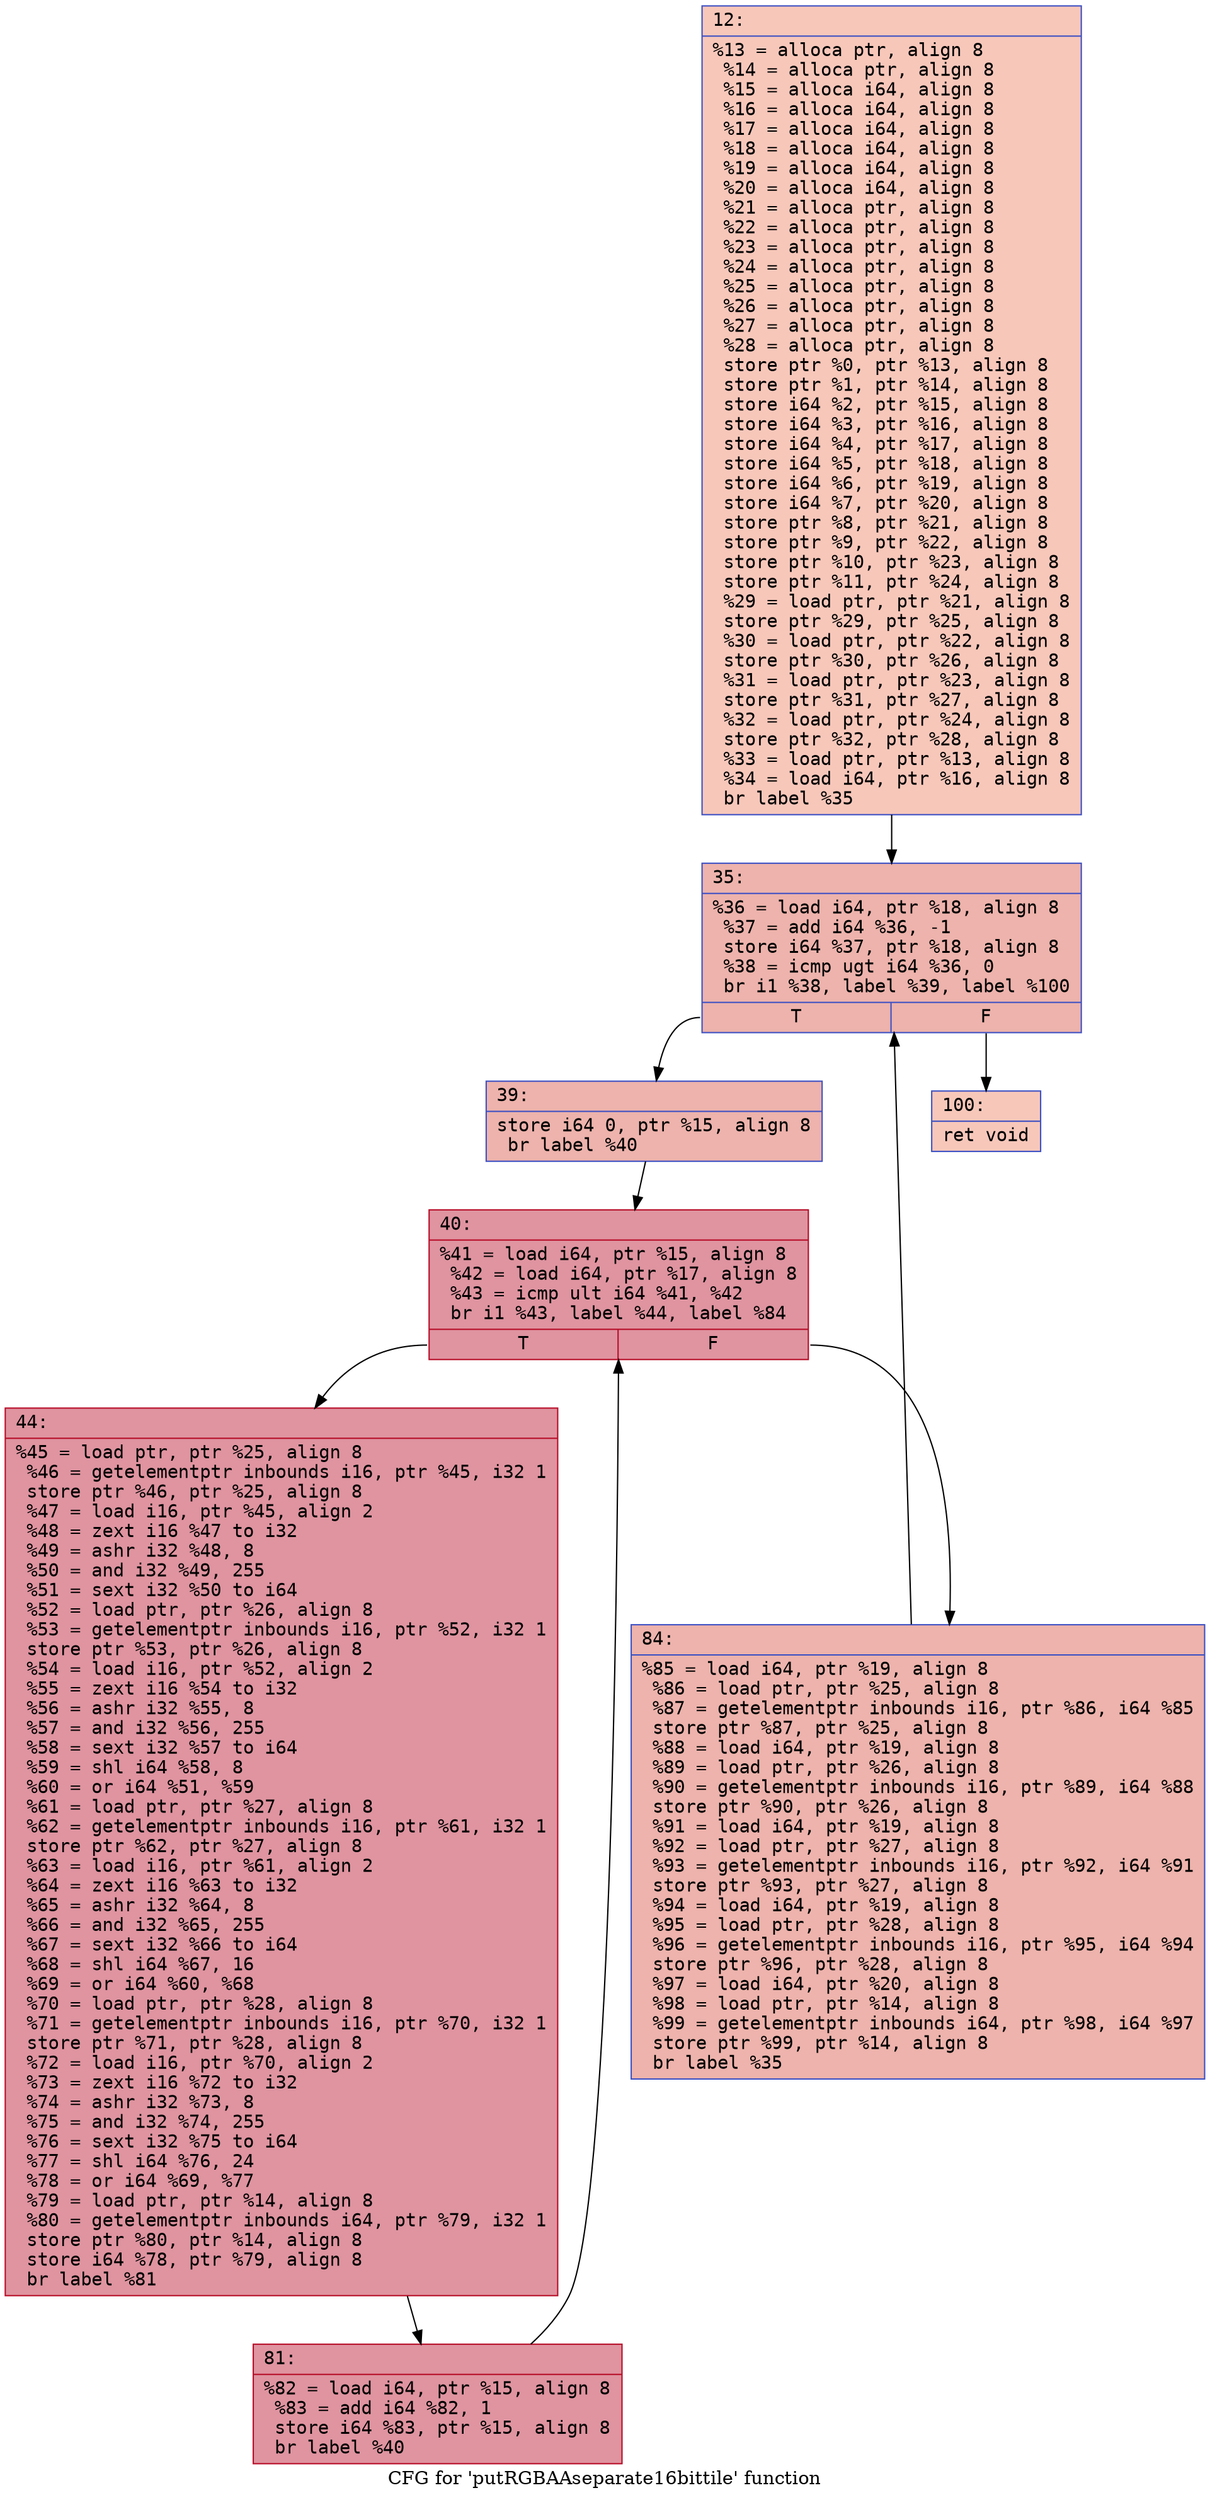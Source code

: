 digraph "CFG for 'putRGBAAseparate16bittile' function" {
	label="CFG for 'putRGBAAseparate16bittile' function";

	Node0x600002a20500 [shape=record,color="#3d50c3ff", style=filled, fillcolor="#ec7f6370" fontname="Courier",label="{12:\l|  %13 = alloca ptr, align 8\l  %14 = alloca ptr, align 8\l  %15 = alloca i64, align 8\l  %16 = alloca i64, align 8\l  %17 = alloca i64, align 8\l  %18 = alloca i64, align 8\l  %19 = alloca i64, align 8\l  %20 = alloca i64, align 8\l  %21 = alloca ptr, align 8\l  %22 = alloca ptr, align 8\l  %23 = alloca ptr, align 8\l  %24 = alloca ptr, align 8\l  %25 = alloca ptr, align 8\l  %26 = alloca ptr, align 8\l  %27 = alloca ptr, align 8\l  %28 = alloca ptr, align 8\l  store ptr %0, ptr %13, align 8\l  store ptr %1, ptr %14, align 8\l  store i64 %2, ptr %15, align 8\l  store i64 %3, ptr %16, align 8\l  store i64 %4, ptr %17, align 8\l  store i64 %5, ptr %18, align 8\l  store i64 %6, ptr %19, align 8\l  store i64 %7, ptr %20, align 8\l  store ptr %8, ptr %21, align 8\l  store ptr %9, ptr %22, align 8\l  store ptr %10, ptr %23, align 8\l  store ptr %11, ptr %24, align 8\l  %29 = load ptr, ptr %21, align 8\l  store ptr %29, ptr %25, align 8\l  %30 = load ptr, ptr %22, align 8\l  store ptr %30, ptr %26, align 8\l  %31 = load ptr, ptr %23, align 8\l  store ptr %31, ptr %27, align 8\l  %32 = load ptr, ptr %24, align 8\l  store ptr %32, ptr %28, align 8\l  %33 = load ptr, ptr %13, align 8\l  %34 = load i64, ptr %16, align 8\l  br label %35\l}"];
	Node0x600002a20500 -> Node0x600002a20550[tooltip="12 -> 35\nProbability 100.00%" ];
	Node0x600002a20550 [shape=record,color="#3d50c3ff", style=filled, fillcolor="#d6524470" fontname="Courier",label="{35:\l|  %36 = load i64, ptr %18, align 8\l  %37 = add i64 %36, -1\l  store i64 %37, ptr %18, align 8\l  %38 = icmp ugt i64 %36, 0\l  br i1 %38, label %39, label %100\l|{<s0>T|<s1>F}}"];
	Node0x600002a20550:s0 -> Node0x600002a205a0[tooltip="35 -> 39\nProbability 96.88%" ];
	Node0x600002a20550:s1 -> Node0x600002a20730[tooltip="35 -> 100\nProbability 3.12%" ];
	Node0x600002a205a0 [shape=record,color="#3d50c3ff", style=filled, fillcolor="#d6524470" fontname="Courier",label="{39:\l|  store i64 0, ptr %15, align 8\l  br label %40\l}"];
	Node0x600002a205a0 -> Node0x600002a205f0[tooltip="39 -> 40\nProbability 100.00%" ];
	Node0x600002a205f0 [shape=record,color="#b70d28ff", style=filled, fillcolor="#b70d2870" fontname="Courier",label="{40:\l|  %41 = load i64, ptr %15, align 8\l  %42 = load i64, ptr %17, align 8\l  %43 = icmp ult i64 %41, %42\l  br i1 %43, label %44, label %84\l|{<s0>T|<s1>F}}"];
	Node0x600002a205f0:s0 -> Node0x600002a20640[tooltip="40 -> 44\nProbability 96.88%" ];
	Node0x600002a205f0:s1 -> Node0x600002a206e0[tooltip="40 -> 84\nProbability 3.12%" ];
	Node0x600002a20640 [shape=record,color="#b70d28ff", style=filled, fillcolor="#b70d2870" fontname="Courier",label="{44:\l|  %45 = load ptr, ptr %25, align 8\l  %46 = getelementptr inbounds i16, ptr %45, i32 1\l  store ptr %46, ptr %25, align 8\l  %47 = load i16, ptr %45, align 2\l  %48 = zext i16 %47 to i32\l  %49 = ashr i32 %48, 8\l  %50 = and i32 %49, 255\l  %51 = sext i32 %50 to i64\l  %52 = load ptr, ptr %26, align 8\l  %53 = getelementptr inbounds i16, ptr %52, i32 1\l  store ptr %53, ptr %26, align 8\l  %54 = load i16, ptr %52, align 2\l  %55 = zext i16 %54 to i32\l  %56 = ashr i32 %55, 8\l  %57 = and i32 %56, 255\l  %58 = sext i32 %57 to i64\l  %59 = shl i64 %58, 8\l  %60 = or i64 %51, %59\l  %61 = load ptr, ptr %27, align 8\l  %62 = getelementptr inbounds i16, ptr %61, i32 1\l  store ptr %62, ptr %27, align 8\l  %63 = load i16, ptr %61, align 2\l  %64 = zext i16 %63 to i32\l  %65 = ashr i32 %64, 8\l  %66 = and i32 %65, 255\l  %67 = sext i32 %66 to i64\l  %68 = shl i64 %67, 16\l  %69 = or i64 %60, %68\l  %70 = load ptr, ptr %28, align 8\l  %71 = getelementptr inbounds i16, ptr %70, i32 1\l  store ptr %71, ptr %28, align 8\l  %72 = load i16, ptr %70, align 2\l  %73 = zext i16 %72 to i32\l  %74 = ashr i32 %73, 8\l  %75 = and i32 %74, 255\l  %76 = sext i32 %75 to i64\l  %77 = shl i64 %76, 24\l  %78 = or i64 %69, %77\l  %79 = load ptr, ptr %14, align 8\l  %80 = getelementptr inbounds i64, ptr %79, i32 1\l  store ptr %80, ptr %14, align 8\l  store i64 %78, ptr %79, align 8\l  br label %81\l}"];
	Node0x600002a20640 -> Node0x600002a20690[tooltip="44 -> 81\nProbability 100.00%" ];
	Node0x600002a20690 [shape=record,color="#b70d28ff", style=filled, fillcolor="#b70d2870" fontname="Courier",label="{81:\l|  %82 = load i64, ptr %15, align 8\l  %83 = add i64 %82, 1\l  store i64 %83, ptr %15, align 8\l  br label %40\l}"];
	Node0x600002a20690 -> Node0x600002a205f0[tooltip="81 -> 40\nProbability 100.00%" ];
	Node0x600002a206e0 [shape=record,color="#3d50c3ff", style=filled, fillcolor="#d6524470" fontname="Courier",label="{84:\l|  %85 = load i64, ptr %19, align 8\l  %86 = load ptr, ptr %25, align 8\l  %87 = getelementptr inbounds i16, ptr %86, i64 %85\l  store ptr %87, ptr %25, align 8\l  %88 = load i64, ptr %19, align 8\l  %89 = load ptr, ptr %26, align 8\l  %90 = getelementptr inbounds i16, ptr %89, i64 %88\l  store ptr %90, ptr %26, align 8\l  %91 = load i64, ptr %19, align 8\l  %92 = load ptr, ptr %27, align 8\l  %93 = getelementptr inbounds i16, ptr %92, i64 %91\l  store ptr %93, ptr %27, align 8\l  %94 = load i64, ptr %19, align 8\l  %95 = load ptr, ptr %28, align 8\l  %96 = getelementptr inbounds i16, ptr %95, i64 %94\l  store ptr %96, ptr %28, align 8\l  %97 = load i64, ptr %20, align 8\l  %98 = load ptr, ptr %14, align 8\l  %99 = getelementptr inbounds i64, ptr %98, i64 %97\l  store ptr %99, ptr %14, align 8\l  br label %35\l}"];
	Node0x600002a206e0 -> Node0x600002a20550[tooltip="84 -> 35\nProbability 100.00%" ];
	Node0x600002a20730 [shape=record,color="#3d50c3ff", style=filled, fillcolor="#ec7f6370" fontname="Courier",label="{100:\l|  ret void\l}"];
}
